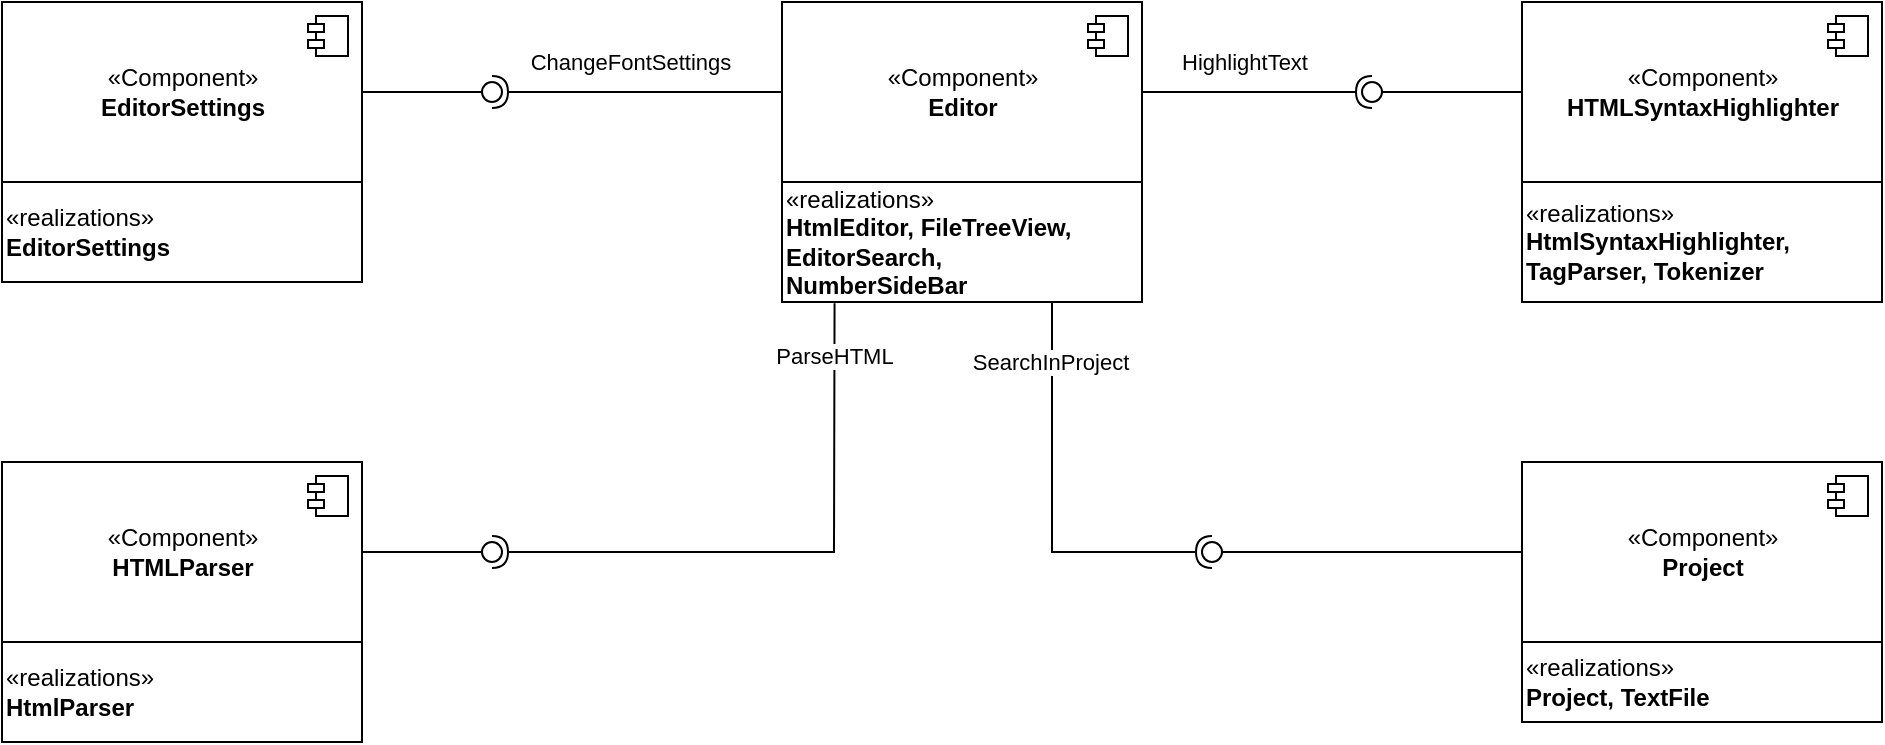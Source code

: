 <mxfile version="20.7.4" type="device"><diagram name="Page-1" id="5f0bae14-7c28-e335-631c-24af17079c00"><mxGraphModel dx="1114" dy="625" grid="1" gridSize="10" guides="1" tooltips="1" connect="1" arrows="1" fold="1" page="1" pageScale="1" pageWidth="1100" pageHeight="850" background="none" math="0" shadow="0"><root><mxCell id="0"/><mxCell id="1" parent="0"/><mxCell id="Su0ERc4RggqevnEWUzUJ-3" value="" style="rounded=0;orthogonalLoop=1;jettySize=auto;html=1;endArrow=none;endFill=0;sketch=0;sourcePerimeterSpacing=0;targetPerimeterSpacing=0;" edge="1" target="Su0ERc4RggqevnEWUzUJ-5" parent="1"><mxGeometry relative="1" as="geometry"><mxPoint x="280" y="155" as="sourcePoint"/></mxGeometry></mxCell><mxCell id="Su0ERc4RggqevnEWUzUJ-4" value="" style="rounded=0;orthogonalLoop=1;jettySize=auto;html=1;endArrow=halfCircle;endFill=0;entryX=0.5;entryY=0.5;endSize=6;strokeWidth=1;sketch=0;exitX=0;exitY=0.5;exitDx=0;exitDy=0;" edge="1" target="Su0ERc4RggqevnEWUzUJ-5" parent="1" source="Su0ERc4RggqevnEWUzUJ-1"><mxGeometry relative="1" as="geometry"><mxPoint x="470" y="155" as="sourcePoint"/><Array as="points"><mxPoint x="420" y="155"/></Array></mxGeometry></mxCell><mxCell id="Su0ERc4RggqevnEWUzUJ-6" value="&lt;div&gt;ChangeFontSettings&lt;/div&gt;" style="edgeLabel;html=1;align=center;verticalAlign=middle;resizable=0;points=[];" vertex="1" connectable="0" parent="Su0ERc4RggqevnEWUzUJ-4"><mxGeometry x="0.158" relative="1" as="geometry"><mxPoint x="8" y="-15" as="offset"/></mxGeometry></mxCell><mxCell id="Su0ERc4RggqevnEWUzUJ-5" value="" style="ellipse;whiteSpace=wrap;html=1;align=center;aspect=fixed;resizable=0;points=[];outlineConnect=0;sketch=0;" vertex="1" parent="1"><mxGeometry x="360" y="150" width="10" height="10" as="geometry"/></mxCell><mxCell id="Su0ERc4RggqevnEWUzUJ-9" value="" style="rounded=0;orthogonalLoop=1;jettySize=auto;html=1;endArrow=none;endFill=0;sketch=0;sourcePerimeterSpacing=0;targetPerimeterSpacing=0;exitX=0;exitY=0.5;exitDx=0;exitDy=0;" edge="1" target="Su0ERc4RggqevnEWUzUJ-11" parent="1" source="Su0ERc4RggqevnEWUzUJ-16"><mxGeometry relative="1" as="geometry"><mxPoint x="870" y="155" as="sourcePoint"/></mxGeometry></mxCell><mxCell id="Su0ERc4RggqevnEWUzUJ-10" value="" style="rounded=0;orthogonalLoop=1;jettySize=auto;html=1;endArrow=halfCircle;endFill=0;entryX=0.5;entryY=0.5;endSize=6;strokeWidth=1;sketch=0;" edge="1" target="Su0ERc4RggqevnEWUzUJ-11" parent="1" source="Su0ERc4RggqevnEWUzUJ-1"><mxGeometry relative="1" as="geometry"><mxPoint x="680" y="195" as="sourcePoint"/></mxGeometry></mxCell><mxCell id="Su0ERc4RggqevnEWUzUJ-13" value="&lt;div&gt;HighlightText&lt;/div&gt;" style="edgeLabel;html=1;align=center;verticalAlign=middle;resizable=0;points=[];" vertex="1" connectable="0" parent="Su0ERc4RggqevnEWUzUJ-10"><mxGeometry x="-0.264" y="2" relative="1" as="geometry"><mxPoint x="8" y="-13" as="offset"/></mxGeometry></mxCell><mxCell id="Su0ERc4RggqevnEWUzUJ-11" value="" style="ellipse;whiteSpace=wrap;html=1;align=center;aspect=fixed;resizable=0;points=[];outlineConnect=0;sketch=0;direction=west;rotation=90;" vertex="1" parent="1"><mxGeometry x="800" y="150" width="10" height="10" as="geometry"/></mxCell><mxCell id="Su0ERc4RggqevnEWUzUJ-20" value="" style="rounded=0;orthogonalLoop=1;jettySize=auto;html=1;endArrow=none;endFill=0;sketch=0;sourcePerimeterSpacing=0;targetPerimeterSpacing=0;exitX=1;exitY=0.5;exitDx=0;exitDy=0;" edge="1" target="Su0ERc4RggqevnEWUzUJ-22" parent="1" source="Su0ERc4RggqevnEWUzUJ-18"><mxGeometry relative="1" as="geometry"><mxPoint x="220" y="415" as="sourcePoint"/></mxGeometry></mxCell><mxCell id="Su0ERc4RggqevnEWUzUJ-21" value="" style="rounded=0;orthogonalLoop=1;jettySize=auto;html=1;endArrow=halfCircle;endFill=0;entryX=0.5;entryY=0.5;endSize=6;strokeWidth=1;sketch=0;exitX=0.146;exitY=1.011;exitDx=0;exitDy=0;exitPerimeter=0;" edge="1" target="Su0ERc4RggqevnEWUzUJ-22" parent="1" source="Su0ERc4RggqevnEWUzUJ-30"><mxGeometry relative="1" as="geometry"><mxPoint x="340" y="290" as="sourcePoint"/><Array as="points"><mxPoint x="536" y="385"/></Array></mxGeometry></mxCell><mxCell id="Su0ERc4RggqevnEWUzUJ-23" value="&lt;div&gt;ParseHTML&lt;/div&gt;" style="edgeLabel;html=1;align=center;verticalAlign=middle;resizable=0;points=[];" vertex="1" connectable="0" parent="Su0ERc4RggqevnEWUzUJ-21"><mxGeometry x="-0.321" relative="1" as="geometry"><mxPoint y="-74" as="offset"/></mxGeometry></mxCell><mxCell id="Su0ERc4RggqevnEWUzUJ-22" value="" style="ellipse;whiteSpace=wrap;html=1;align=center;aspect=fixed;resizable=0;points=[];outlineConnect=0;sketch=0;" vertex="1" parent="1"><mxGeometry x="360" y="380" width="10" height="10" as="geometry"/></mxCell><mxCell id="Su0ERc4RggqevnEWUzUJ-27" value="" style="group" vertex="1" connectable="0" parent="1"><mxGeometry x="120" y="110" width="180" height="140" as="geometry"/></mxCell><mxCell id="Su0ERc4RggqevnEWUzUJ-7" value="«Component»&lt;br&gt;&lt;div&gt;&lt;b&gt;EditorSettings&lt;/b&gt;&lt;/div&gt;" style="html=1;dropTarget=0;" vertex="1" parent="Su0ERc4RggqevnEWUzUJ-27"><mxGeometry width="180" height="90" as="geometry"/></mxCell><mxCell id="Su0ERc4RggqevnEWUzUJ-8" value="" style="shape=module;jettyWidth=8;jettyHeight=4;" vertex="1" parent="Su0ERc4RggqevnEWUzUJ-7"><mxGeometry x="1" width="20" height="20" relative="1" as="geometry"><mxPoint x="-27" y="7" as="offset"/></mxGeometry></mxCell><mxCell id="Su0ERc4RggqevnEWUzUJ-24" value="&lt;div align=&quot;left&quot;&gt;«realizations»&lt;br&gt;&lt;b&gt;EditorSettings&lt;/b&gt;&lt;/div&gt;" style="html=1;align=left;" vertex="1" parent="Su0ERc4RggqevnEWUzUJ-27"><mxGeometry y="90" width="180" height="50" as="geometry"/></mxCell><mxCell id="Su0ERc4RggqevnEWUzUJ-28" value="" style="group" vertex="1" connectable="0" parent="1"><mxGeometry x="880" y="110" width="180" height="150" as="geometry"/></mxCell><mxCell id="Su0ERc4RggqevnEWUzUJ-16" value="«Component»&lt;br&gt;&lt;b&gt;HTMLSyntaxHighlighter&lt;/b&gt;" style="html=1;dropTarget=0;" vertex="1" parent="Su0ERc4RggqevnEWUzUJ-28"><mxGeometry width="180" height="90" as="geometry"/></mxCell><mxCell id="Su0ERc4RggqevnEWUzUJ-17" value="" style="shape=module;jettyWidth=8;jettyHeight=4;" vertex="1" parent="Su0ERc4RggqevnEWUzUJ-16"><mxGeometry x="1" width="20" height="20" relative="1" as="geometry"><mxPoint x="-27" y="7" as="offset"/></mxGeometry></mxCell><mxCell id="Su0ERc4RggqevnEWUzUJ-26" value="&lt;div align=&quot;left&quot;&gt;«realizations»&lt;br&gt;&lt;b&gt;HtmlSyntaxHighlighter, &lt;br&gt;&lt;/b&gt;&lt;/div&gt;&lt;div align=&quot;left&quot;&gt;&lt;b&gt;TagParser, Tokenizer&lt;br&gt;&lt;/b&gt;&lt;/div&gt;" style="html=1;align=left;" vertex="1" parent="Su0ERc4RggqevnEWUzUJ-28"><mxGeometry y="90" width="180" height="60" as="geometry"/></mxCell><mxCell id="Su0ERc4RggqevnEWUzUJ-31" value="" style="group" vertex="1" connectable="0" parent="1"><mxGeometry x="510" y="110" width="180" height="150" as="geometry"/></mxCell><mxCell id="Su0ERc4RggqevnEWUzUJ-1" value="«Component»&lt;br&gt;&lt;b&gt;Editor&lt;/b&gt;" style="html=1;dropTarget=0;" vertex="1" parent="Su0ERc4RggqevnEWUzUJ-31"><mxGeometry width="180" height="90" as="geometry"/></mxCell><mxCell id="Su0ERc4RggqevnEWUzUJ-2" value="" style="shape=module;jettyWidth=8;jettyHeight=4;" vertex="1" parent="Su0ERc4RggqevnEWUzUJ-1"><mxGeometry x="1" width="20" height="20" relative="1" as="geometry"><mxPoint x="-27" y="7" as="offset"/></mxGeometry></mxCell><mxCell id="Su0ERc4RggqevnEWUzUJ-30" value="&lt;div align=&quot;left&quot;&gt;«realizations»&lt;/div&gt;&lt;div align=&quot;left&quot;&gt;&lt;b&gt;HtmlEditor, FileTreeView,&lt;/b&gt;&lt;/div&gt;&lt;div align=&quot;left&quot;&gt;&lt;b&gt;EditorSearch,&lt;/b&gt;&lt;/div&gt;&lt;div align=&quot;left&quot;&gt;&lt;b&gt;NumberSideBar&lt;br&gt;&lt;/b&gt;&lt;/div&gt;" style="html=1;align=left;" vertex="1" parent="Su0ERc4RggqevnEWUzUJ-31"><mxGeometry y="90" width="180" height="60" as="geometry"/></mxCell><mxCell id="Su0ERc4RggqevnEWUzUJ-32" value="" style="group" vertex="1" connectable="0" parent="1"><mxGeometry x="120" y="340" width="180" height="140" as="geometry"/></mxCell><mxCell id="Su0ERc4RggqevnEWUzUJ-18" value="&lt;div&gt;«Component»&lt;/div&gt;&lt;b&gt;HTMLParser&lt;/b&gt;" style="html=1;dropTarget=0;" vertex="1" parent="Su0ERc4RggqevnEWUzUJ-32"><mxGeometry width="180" height="90" as="geometry"/></mxCell><mxCell id="Su0ERc4RggqevnEWUzUJ-19" value="" style="shape=module;jettyWidth=8;jettyHeight=4;" vertex="1" parent="Su0ERc4RggqevnEWUzUJ-18"><mxGeometry x="1" width="20" height="20" relative="1" as="geometry"><mxPoint x="-27" y="7" as="offset"/></mxGeometry></mxCell><mxCell id="Su0ERc4RggqevnEWUzUJ-29" value="&lt;div align=&quot;left&quot;&gt;«realizations»&lt;/div&gt;&lt;div align=&quot;left&quot;&gt;&lt;b&gt;HtmlParser&lt;/b&gt;&lt;br&gt;&lt;b&gt;&lt;/b&gt;&lt;/div&gt;" style="html=1;align=left;" vertex="1" parent="Su0ERc4RggqevnEWUzUJ-32"><mxGeometry y="90" width="180" height="50" as="geometry"/></mxCell><mxCell id="Su0ERc4RggqevnEWUzUJ-38" value="" style="group" vertex="1" connectable="0" parent="1"><mxGeometry x="880" y="340" width="180" height="130" as="geometry"/></mxCell><mxCell id="Su0ERc4RggqevnEWUzUJ-33" value="«Component»&lt;br&gt;&lt;b&gt;Project&lt;/b&gt;" style="html=1;dropTarget=0;" vertex="1" parent="Su0ERc4RggqevnEWUzUJ-38"><mxGeometry width="180" height="90" as="geometry"/></mxCell><mxCell id="Su0ERc4RggqevnEWUzUJ-34" value="" style="shape=module;jettyWidth=8;jettyHeight=4;" vertex="1" parent="Su0ERc4RggqevnEWUzUJ-33"><mxGeometry x="1" width="20" height="20" relative="1" as="geometry"><mxPoint x="-27" y="7" as="offset"/></mxGeometry></mxCell><mxCell id="Su0ERc4RggqevnEWUzUJ-37" value="&lt;div align=&quot;left&quot;&gt;«realizations»&lt;/div&gt;&lt;div align=&quot;left&quot;&gt;&lt;b&gt;Project, TextFile&lt;/b&gt;&lt;br&gt;&lt;/div&gt;" style="html=1;align=left;" vertex="1" parent="Su0ERc4RggqevnEWUzUJ-38"><mxGeometry y="90" width="180" height="40" as="geometry"/></mxCell><mxCell id="Su0ERc4RggqevnEWUzUJ-39" value="" style="rounded=0;orthogonalLoop=1;jettySize=auto;html=1;endArrow=none;endFill=0;sketch=0;sourcePerimeterSpacing=0;targetPerimeterSpacing=0;exitX=0;exitY=0.5;exitDx=0;exitDy=0;" edge="1" target="Su0ERc4RggqevnEWUzUJ-41" parent="1" source="Su0ERc4RggqevnEWUzUJ-33"><mxGeometry relative="1" as="geometry"><mxPoint x="610" y="245" as="sourcePoint"/></mxGeometry></mxCell><mxCell id="Su0ERc4RggqevnEWUzUJ-40" value="" style="rounded=0;orthogonalLoop=1;jettySize=auto;html=1;endArrow=halfCircle;endFill=0;entryX=0.5;entryY=0.5;endSize=6;strokeWidth=1;sketch=0;exitX=0.75;exitY=1;exitDx=0;exitDy=0;" edge="1" target="Su0ERc4RggqevnEWUzUJ-41" parent="1" source="Su0ERc4RggqevnEWUzUJ-30"><mxGeometry relative="1" as="geometry"><mxPoint x="640" y="385" as="sourcePoint"/><Array as="points"><mxPoint x="645" y="385"/></Array></mxGeometry></mxCell><mxCell id="Su0ERc4RggqevnEWUzUJ-44" value="SearchInProject" style="edgeLabel;html=1;align=center;verticalAlign=middle;resizable=0;points=[];" vertex="1" connectable="0" parent="Su0ERc4RggqevnEWUzUJ-40"><mxGeometry x="-0.714" y="-1" relative="1" as="geometry"><mxPoint as="offset"/></mxGeometry></mxCell><mxCell id="Su0ERc4RggqevnEWUzUJ-41" value="" style="ellipse;whiteSpace=wrap;html=1;align=center;aspect=fixed;resizable=0;points=[];outlineConnect=0;sketch=0;" vertex="1" parent="1"><mxGeometry x="720" y="380" width="10" height="10" as="geometry"/></mxCell></root></mxGraphModel></diagram></mxfile>